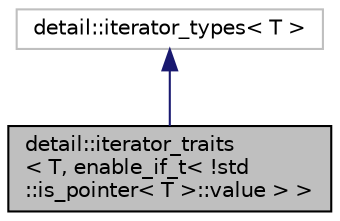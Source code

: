 digraph "detail::iterator_traits&lt; T, enable_if_t&lt; !std::is_pointer&lt; T &gt;::value &gt; &gt;"
{
 // LATEX_PDF_SIZE
  edge [fontname="Helvetica",fontsize="10",labelfontname="Helvetica",labelfontsize="10"];
  node [fontname="Helvetica",fontsize="10",shape=record];
  Node1 [label="detail::iterator_traits\l\< T, enable_if_t\< !std\l::is_pointer\< T \>::value \> \>",height=0.2,width=0.4,color="black", fillcolor="grey75", style="filled", fontcolor="black",tooltip=" "];
  Node2 -> Node1 [dir="back",color="midnightblue",fontsize="10",style="solid"];
  Node2 [label="detail::iterator_types\< T \>",height=0.2,width=0.4,color="grey75", fillcolor="white", style="filled",URL="$structdetail_1_1iterator__types.html",tooltip=" "];
}
